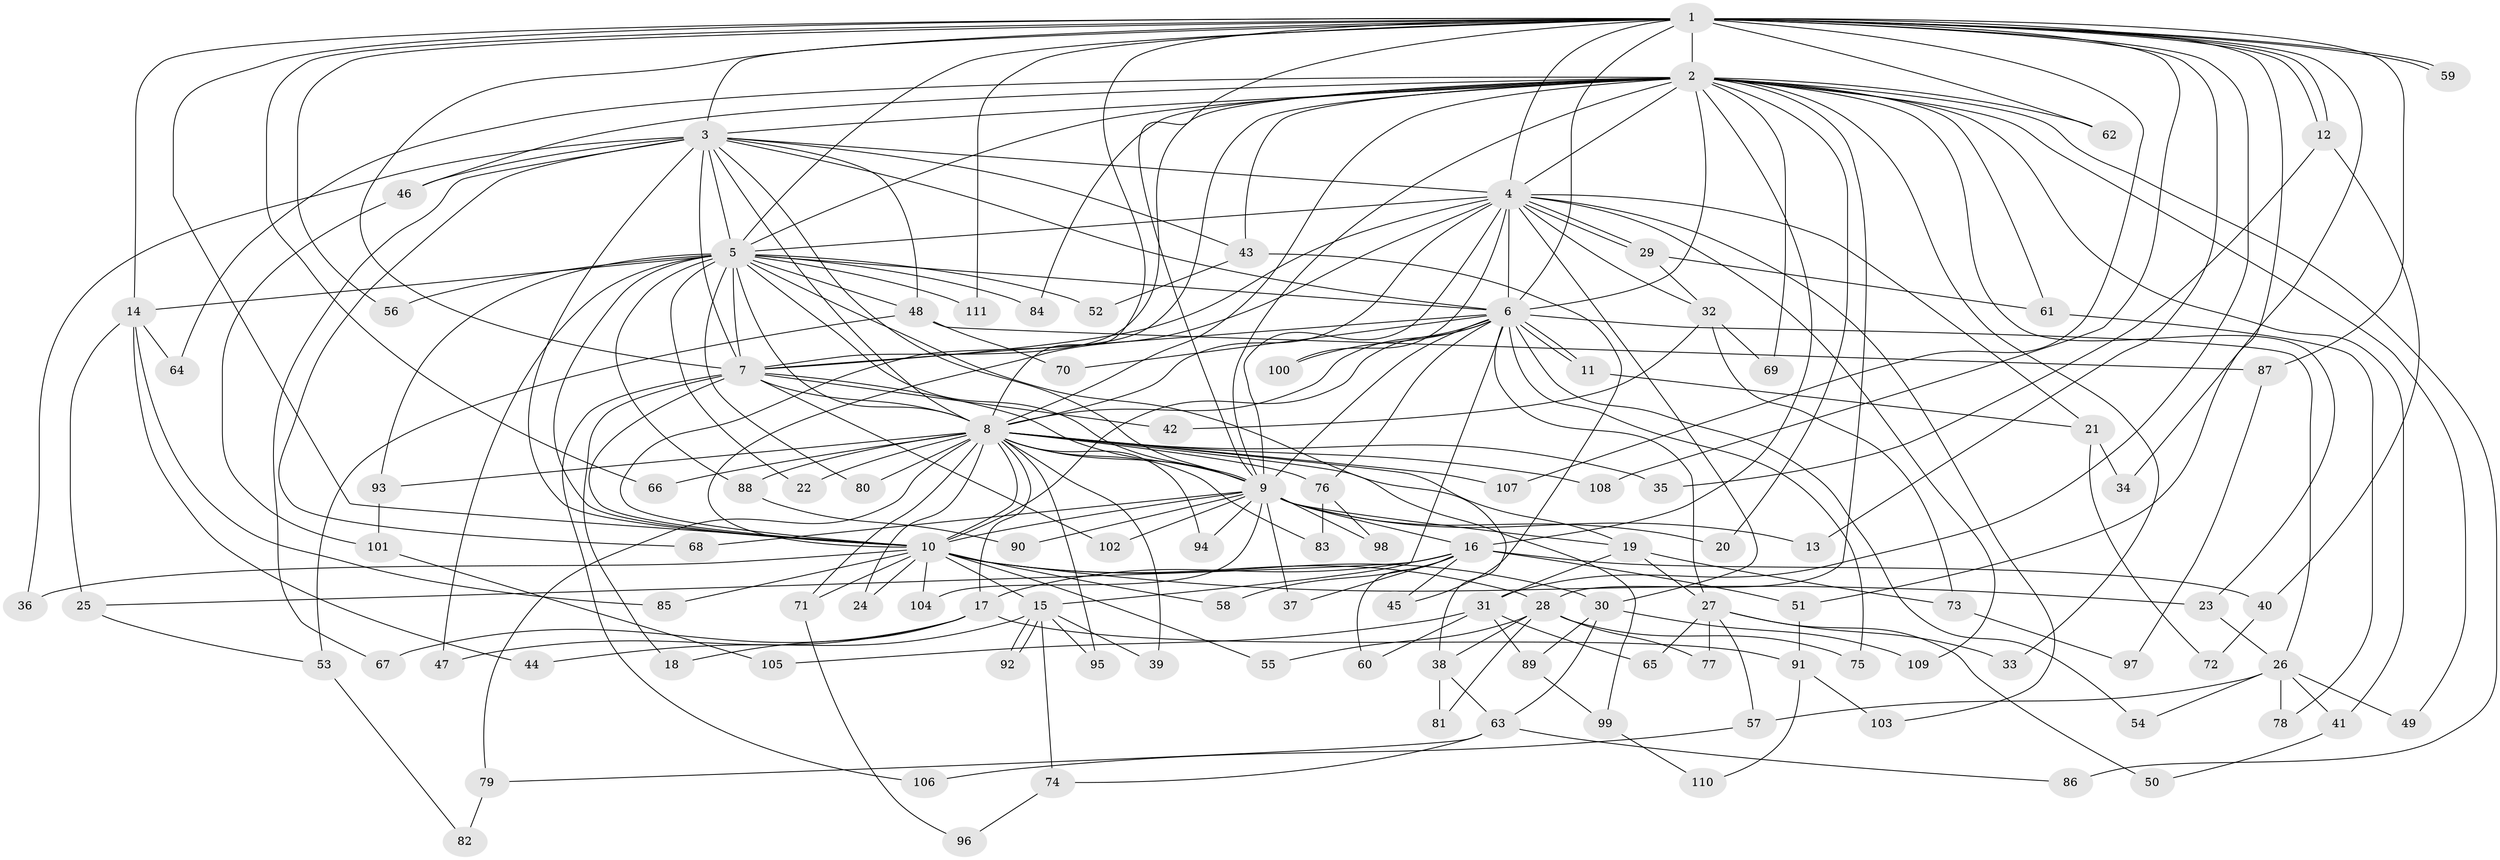 // coarse degree distribution, {30: 0.012048192771084338, 25: 0.024096385542168676, 23: 0.012048192771084338, 21: 0.012048192771084338, 9: 0.012048192771084338, 18: 0.012048192771084338, 2: 0.5542168674698795, 4: 0.07228915662650602, 8: 0.024096385542168676, 11: 0.012048192771084338, 6: 0.03614457831325301, 3: 0.14457831325301204, 7: 0.012048192771084338, 5: 0.060240963855421686}
// Generated by graph-tools (version 1.1) at 2025/51/02/27/25 19:51:51]
// undirected, 111 vertices, 247 edges
graph export_dot {
graph [start="1"]
  node [color=gray90,style=filled];
  1;
  2;
  3;
  4;
  5;
  6;
  7;
  8;
  9;
  10;
  11;
  12;
  13;
  14;
  15;
  16;
  17;
  18;
  19;
  20;
  21;
  22;
  23;
  24;
  25;
  26;
  27;
  28;
  29;
  30;
  31;
  32;
  33;
  34;
  35;
  36;
  37;
  38;
  39;
  40;
  41;
  42;
  43;
  44;
  45;
  46;
  47;
  48;
  49;
  50;
  51;
  52;
  53;
  54;
  55;
  56;
  57;
  58;
  59;
  60;
  61;
  62;
  63;
  64;
  65;
  66;
  67;
  68;
  69;
  70;
  71;
  72;
  73;
  74;
  75;
  76;
  77;
  78;
  79;
  80;
  81;
  82;
  83;
  84;
  85;
  86;
  87;
  88;
  89;
  90;
  91;
  92;
  93;
  94;
  95;
  96;
  97;
  98;
  99;
  100;
  101;
  102;
  103;
  104;
  105;
  106;
  107;
  108;
  109;
  110;
  111;
  1 -- 2;
  1 -- 3;
  1 -- 4;
  1 -- 5;
  1 -- 6;
  1 -- 7;
  1 -- 8;
  1 -- 9;
  1 -- 10;
  1 -- 12;
  1 -- 12;
  1 -- 13;
  1 -- 14;
  1 -- 31;
  1 -- 34;
  1 -- 51;
  1 -- 56;
  1 -- 59;
  1 -- 59;
  1 -- 62;
  1 -- 66;
  1 -- 87;
  1 -- 107;
  1 -- 108;
  1 -- 111;
  2 -- 3;
  2 -- 4;
  2 -- 5;
  2 -- 6;
  2 -- 7;
  2 -- 8;
  2 -- 9;
  2 -- 10;
  2 -- 16;
  2 -- 20;
  2 -- 23;
  2 -- 28;
  2 -- 33;
  2 -- 41;
  2 -- 43;
  2 -- 46;
  2 -- 49;
  2 -- 61;
  2 -- 62;
  2 -- 64;
  2 -- 69;
  2 -- 84;
  2 -- 86;
  3 -- 4;
  3 -- 5;
  3 -- 6;
  3 -- 7;
  3 -- 8;
  3 -- 9;
  3 -- 10;
  3 -- 36;
  3 -- 43;
  3 -- 46;
  3 -- 48;
  3 -- 67;
  3 -- 68;
  4 -- 5;
  4 -- 6;
  4 -- 7;
  4 -- 8;
  4 -- 9;
  4 -- 10;
  4 -- 21;
  4 -- 29;
  4 -- 29;
  4 -- 30;
  4 -- 32;
  4 -- 100;
  4 -- 103;
  4 -- 109;
  5 -- 6;
  5 -- 7;
  5 -- 8;
  5 -- 9;
  5 -- 10;
  5 -- 14;
  5 -- 22;
  5 -- 38;
  5 -- 47;
  5 -- 48;
  5 -- 52;
  5 -- 56;
  5 -- 80;
  5 -- 84;
  5 -- 88;
  5 -- 93;
  5 -- 111;
  6 -- 7;
  6 -- 8;
  6 -- 9;
  6 -- 10;
  6 -- 11;
  6 -- 11;
  6 -- 15;
  6 -- 26;
  6 -- 27;
  6 -- 54;
  6 -- 70;
  6 -- 75;
  6 -- 76;
  6 -- 100;
  7 -- 8;
  7 -- 9;
  7 -- 10;
  7 -- 18;
  7 -- 42;
  7 -- 102;
  7 -- 106;
  8 -- 9;
  8 -- 10;
  8 -- 17;
  8 -- 19;
  8 -- 22;
  8 -- 24;
  8 -- 35;
  8 -- 39;
  8 -- 66;
  8 -- 71;
  8 -- 76;
  8 -- 79;
  8 -- 80;
  8 -- 83;
  8 -- 88;
  8 -- 93;
  8 -- 94;
  8 -- 95;
  8 -- 99;
  8 -- 107;
  8 -- 108;
  9 -- 10;
  9 -- 13;
  9 -- 16;
  9 -- 19;
  9 -- 20;
  9 -- 37;
  9 -- 68;
  9 -- 90;
  9 -- 94;
  9 -- 98;
  9 -- 102;
  9 -- 104;
  10 -- 15;
  10 -- 23;
  10 -- 24;
  10 -- 28;
  10 -- 30;
  10 -- 36;
  10 -- 55;
  10 -- 58;
  10 -- 71;
  10 -- 85;
  10 -- 104;
  11 -- 21;
  12 -- 35;
  12 -- 40;
  14 -- 25;
  14 -- 44;
  14 -- 64;
  14 -- 85;
  15 -- 39;
  15 -- 44;
  15 -- 74;
  15 -- 92;
  15 -- 92;
  15 -- 95;
  16 -- 17;
  16 -- 25;
  16 -- 37;
  16 -- 40;
  16 -- 45;
  16 -- 51;
  16 -- 58;
  16 -- 60;
  17 -- 18;
  17 -- 47;
  17 -- 67;
  17 -- 91;
  19 -- 27;
  19 -- 31;
  19 -- 73;
  21 -- 34;
  21 -- 72;
  23 -- 26;
  25 -- 53;
  26 -- 41;
  26 -- 49;
  26 -- 54;
  26 -- 57;
  26 -- 78;
  27 -- 33;
  27 -- 50;
  27 -- 57;
  27 -- 65;
  27 -- 77;
  28 -- 38;
  28 -- 55;
  28 -- 75;
  28 -- 77;
  28 -- 81;
  29 -- 32;
  29 -- 61;
  30 -- 63;
  30 -- 89;
  30 -- 109;
  31 -- 60;
  31 -- 65;
  31 -- 89;
  31 -- 105;
  32 -- 42;
  32 -- 69;
  32 -- 73;
  38 -- 63;
  38 -- 81;
  40 -- 72;
  41 -- 50;
  43 -- 45;
  43 -- 52;
  46 -- 101;
  48 -- 53;
  48 -- 70;
  48 -- 87;
  51 -- 91;
  53 -- 82;
  57 -- 106;
  61 -- 78;
  63 -- 74;
  63 -- 79;
  63 -- 86;
  71 -- 96;
  73 -- 97;
  74 -- 96;
  76 -- 83;
  76 -- 98;
  79 -- 82;
  87 -- 97;
  88 -- 90;
  89 -- 99;
  91 -- 103;
  91 -- 110;
  93 -- 101;
  99 -- 110;
  101 -- 105;
}
